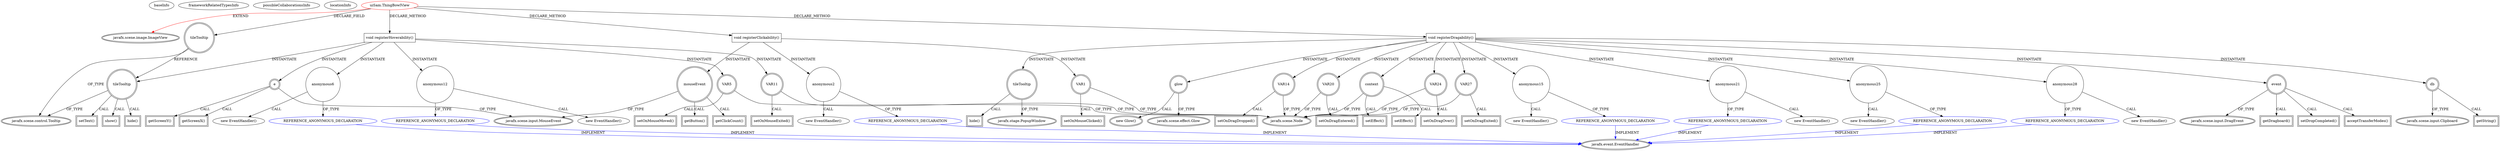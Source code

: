 digraph {
baseInfo[graphId=3892,category="extension_graph",isAnonymous=false,possibleRelation=true]
frameworkRelatedTypesInfo[0="javafx.scene.image.ImageView"]
possibleCollaborationsInfo[0="3892~CLIENT_METHOD_DECLARATION-INSTANTIATION-~javafx.scene.image.ImageView ~javafx.event.EventHandler ~false~true"]
locationInfo[projectName="prashker-KingsSGF",filePath="/prashker-KingsSGF/KingsSGF-master/src/uiSam/ThingBowlView.java",contextSignature="ThingBowlView",graphId="3892"]
0[label="uiSam.ThingBowlView",vertexType="ROOT_CLIENT_CLASS_DECLARATION",isFrameworkType=false,color=red]
1[label="javafx.scene.image.ImageView",vertexType="FRAMEWORK_CLASS_TYPE",isFrameworkType=true,peripheries=2]
2[label="tileTooltip",vertexType="FIELD_DECLARATION",isFrameworkType=true,peripheries=2,shape=circle]
3[label="javafx.scene.control.Tooltip",vertexType="FRAMEWORK_CLASS_TYPE",isFrameworkType=true,peripheries=2]
9[label="void registerClickability()",vertexType="CLIENT_METHOD_DECLARATION",isFrameworkType=false,shape=box]
10[label="VAR1",vertexType="VARIABLE_EXPRESION",isFrameworkType=true,peripheries=2,shape=circle]
12[label="javafx.scene.Node",vertexType="FRAMEWORK_CLASS_TYPE",isFrameworkType=true,peripheries=2]
11[label="setOnMouseClicked()",vertexType="INSIDE_CALL",isFrameworkType=true,peripheries=2,shape=box]
14[label="anonymous2",vertexType="VARIABLE_EXPRESION",isFrameworkType=false,shape=circle]
15[label="REFERENCE_ANONYMOUS_DECLARATION",vertexType="REFERENCE_ANONYMOUS_DECLARATION",isFrameworkType=false,color=blue]
16[label="javafx.event.EventHandler",vertexType="FRAMEWORK_INTERFACE_TYPE",isFrameworkType=true,peripheries=2]
13[label="new EventHandler()",vertexType="CONSTRUCTOR_CALL",isFrameworkType=false]
17[label="mouseEvent",vertexType="VARIABLE_EXPRESION",isFrameworkType=true,peripheries=2,shape=circle]
19[label="javafx.scene.input.MouseEvent",vertexType="FRAMEWORK_CLASS_TYPE",isFrameworkType=true,peripheries=2]
18[label="getButton()",vertexType="INSIDE_CALL",isFrameworkType=true,peripheries=2,shape=box]
21[label="getClickCount()",vertexType="INSIDE_CALL",isFrameworkType=true,peripheries=2,shape=box]
22[label="void registerHoverability()",vertexType="CLIENT_METHOD_DECLARATION",isFrameworkType=false,shape=box]
23[label="VAR5",vertexType="VARIABLE_EXPRESION",isFrameworkType=true,peripheries=2,shape=circle]
24[label="setOnMouseMoved()",vertexType="INSIDE_CALL",isFrameworkType=true,peripheries=2,shape=box]
27[label="anonymous6",vertexType="VARIABLE_EXPRESION",isFrameworkType=false,shape=circle]
28[label="REFERENCE_ANONYMOUS_DECLARATION",vertexType="REFERENCE_ANONYMOUS_DECLARATION",isFrameworkType=false,color=blue]
26[label="new EventHandler()",vertexType="CONSTRUCTOR_CALL",isFrameworkType=false]
30[label="tileTooltip",vertexType="VARIABLE_EXPRESION",isFrameworkType=true,peripheries=2,shape=circle]
31[label="setText()",vertexType="INSIDE_CALL",isFrameworkType=true,peripheries=2,shape=box]
34[label="show()",vertexType="INSIDE_CALL",isFrameworkType=true,peripheries=2,shape=box]
35[label="e",vertexType="VARIABLE_EXPRESION",isFrameworkType=true,peripheries=2,shape=circle]
36[label="getScreenX()",vertexType="INSIDE_CALL",isFrameworkType=true,peripheries=2,shape=box]
39[label="getScreenY()",vertexType="INSIDE_CALL",isFrameworkType=true,peripheries=2,shape=box]
40[label="VAR11",vertexType="VARIABLE_EXPRESION",isFrameworkType=true,peripheries=2,shape=circle]
41[label="setOnMouseExited()",vertexType="INSIDE_CALL",isFrameworkType=true,peripheries=2,shape=box]
44[label="anonymous12",vertexType="VARIABLE_EXPRESION",isFrameworkType=false,shape=circle]
45[label="REFERENCE_ANONYMOUS_DECLARATION",vertexType="REFERENCE_ANONYMOUS_DECLARATION",isFrameworkType=false,color=blue]
43[label="new EventHandler()",vertexType="CONSTRUCTOR_CALL",isFrameworkType=false]
48[label="hide()",vertexType="INSIDE_CALL",isFrameworkType=true,peripheries=2,shape=box]
49[label="void registerDragability()",vertexType="CLIENT_METHOD_DECLARATION",isFrameworkType=false,shape=box]
50[label="VAR14",vertexType="VARIABLE_EXPRESION",isFrameworkType=true,peripheries=2,shape=circle]
51[label="setOnDragDropped()",vertexType="INSIDE_CALL",isFrameworkType=true,peripheries=2,shape=box]
54[label="anonymous15",vertexType="VARIABLE_EXPRESION",isFrameworkType=false,shape=circle]
55[label="REFERENCE_ANONYMOUS_DECLARATION",vertexType="REFERENCE_ANONYMOUS_DECLARATION",isFrameworkType=false,color=blue]
53[label="new EventHandler()",vertexType="CONSTRUCTOR_CALL",isFrameworkType=false]
57[label="event",vertexType="VARIABLE_EXPRESION",isFrameworkType=true,peripheries=2,shape=circle]
59[label="javafx.scene.input.DragEvent",vertexType="FRAMEWORK_CLASS_TYPE",isFrameworkType=true,peripheries=2]
58[label="getDragboard()",vertexType="INSIDE_CALL",isFrameworkType=true,peripheries=2,shape=box]
60[label="db",vertexType="VARIABLE_EXPRESION",isFrameworkType=true,peripheries=2,shape=circle]
62[label="javafx.scene.input.Clipboard",vertexType="FRAMEWORK_CLASS_TYPE",isFrameworkType=true,peripheries=2]
61[label="getString()",vertexType="INSIDE_CALL",isFrameworkType=true,peripheries=2,shape=box]
64[label="setDropCompleted()",vertexType="INSIDE_CALL",isFrameworkType=true,peripheries=2,shape=box]
65[label="tileTooltip",vertexType="VARIABLE_EXPRESION",isFrameworkType=true,peripheries=2,shape=circle]
67[label="javafx.stage.PopupWindow",vertexType="FRAMEWORK_CLASS_TYPE",isFrameworkType=true,peripheries=2]
66[label="hide()",vertexType="INSIDE_CALL",isFrameworkType=true,peripheries=2,shape=box]
68[label="VAR20",vertexType="VARIABLE_EXPRESION",isFrameworkType=true,peripheries=2,shape=circle]
69[label="setOnDragEntered()",vertexType="INSIDE_CALL",isFrameworkType=true,peripheries=2,shape=box]
72[label="anonymous21",vertexType="VARIABLE_EXPRESION",isFrameworkType=false,shape=circle]
73[label="REFERENCE_ANONYMOUS_DECLARATION",vertexType="REFERENCE_ANONYMOUS_DECLARATION",isFrameworkType=false,color=blue]
71[label="new EventHandler()",vertexType="CONSTRUCTOR_CALL",isFrameworkType=false]
76[label="glow",vertexType="VARIABLE_EXPRESION",isFrameworkType=true,peripheries=2,shape=circle]
77[label="javafx.scene.effect.Glow",vertexType="FRAMEWORK_CLASS_TYPE",isFrameworkType=true,peripheries=2]
75[label="new Glow()",vertexType="CONSTRUCTOR_CALL",isFrameworkType=true,peripheries=2]
78[label="context",vertexType="VARIABLE_EXPRESION",isFrameworkType=true,peripheries=2,shape=circle]
79[label="setEffect()",vertexType="INSIDE_CALL",isFrameworkType=true,peripheries=2,shape=box]
81[label="VAR24",vertexType="VARIABLE_EXPRESION",isFrameworkType=true,peripheries=2,shape=circle]
82[label="setOnDragOver()",vertexType="INSIDE_CALL",isFrameworkType=true,peripheries=2,shape=box]
85[label="anonymous25",vertexType="VARIABLE_EXPRESION",isFrameworkType=false,shape=circle]
86[label="REFERENCE_ANONYMOUS_DECLARATION",vertexType="REFERENCE_ANONYMOUS_DECLARATION",isFrameworkType=false,color=blue]
84[label="new EventHandler()",vertexType="CONSTRUCTOR_CALL",isFrameworkType=false]
89[label="acceptTransferModes()",vertexType="INSIDE_CALL",isFrameworkType=true,peripheries=2,shape=box]
90[label="VAR27",vertexType="VARIABLE_EXPRESION",isFrameworkType=true,peripheries=2,shape=circle]
91[label="setOnDragExited()",vertexType="INSIDE_CALL",isFrameworkType=true,peripheries=2,shape=box]
94[label="anonymous28",vertexType="VARIABLE_EXPRESION",isFrameworkType=false,shape=circle]
95[label="REFERENCE_ANONYMOUS_DECLARATION",vertexType="REFERENCE_ANONYMOUS_DECLARATION",isFrameworkType=false,color=blue]
93[label="new EventHandler()",vertexType="CONSTRUCTOR_CALL",isFrameworkType=false]
98[label="setEffect()",vertexType="INSIDE_CALL",isFrameworkType=true,peripheries=2,shape=box]
0->1[label="EXTEND",color=red]
0->2[label="DECLARE_FIELD"]
2->3[label="OF_TYPE"]
0->9[label="DECLARE_METHOD"]
9->10[label="INSTANTIATE"]
10->12[label="OF_TYPE"]
10->11[label="CALL"]
9->14[label="INSTANTIATE"]
15->16[label="IMPLEMENT",color=blue]
14->15[label="OF_TYPE"]
14->13[label="CALL"]
9->17[label="INSTANTIATE"]
17->19[label="OF_TYPE"]
17->18[label="CALL"]
17->21[label="CALL"]
0->22[label="DECLARE_METHOD"]
22->23[label="INSTANTIATE"]
23->12[label="OF_TYPE"]
23->24[label="CALL"]
22->27[label="INSTANTIATE"]
28->16[label="IMPLEMENT",color=blue]
27->28[label="OF_TYPE"]
27->26[label="CALL"]
22->30[label="INSTANTIATE"]
2->30[label="REFERENCE"]
30->3[label="OF_TYPE"]
30->31[label="CALL"]
30->34[label="CALL"]
22->35[label="INSTANTIATE"]
35->19[label="OF_TYPE"]
35->36[label="CALL"]
35->39[label="CALL"]
22->40[label="INSTANTIATE"]
40->12[label="OF_TYPE"]
40->41[label="CALL"]
22->44[label="INSTANTIATE"]
45->16[label="IMPLEMENT",color=blue]
44->45[label="OF_TYPE"]
44->43[label="CALL"]
30->48[label="CALL"]
0->49[label="DECLARE_METHOD"]
49->50[label="INSTANTIATE"]
50->12[label="OF_TYPE"]
50->51[label="CALL"]
49->54[label="INSTANTIATE"]
55->16[label="IMPLEMENT",color=blue]
54->55[label="OF_TYPE"]
54->53[label="CALL"]
49->57[label="INSTANTIATE"]
57->59[label="OF_TYPE"]
57->58[label="CALL"]
49->60[label="INSTANTIATE"]
60->62[label="OF_TYPE"]
60->61[label="CALL"]
57->64[label="CALL"]
49->65[label="INSTANTIATE"]
65->67[label="OF_TYPE"]
65->66[label="CALL"]
49->68[label="INSTANTIATE"]
68->12[label="OF_TYPE"]
68->69[label="CALL"]
49->72[label="INSTANTIATE"]
73->16[label="IMPLEMENT",color=blue]
72->73[label="OF_TYPE"]
72->71[label="CALL"]
49->76[label="INSTANTIATE"]
76->77[label="OF_TYPE"]
76->75[label="CALL"]
49->78[label="INSTANTIATE"]
78->12[label="OF_TYPE"]
78->79[label="CALL"]
49->81[label="INSTANTIATE"]
81->12[label="OF_TYPE"]
81->82[label="CALL"]
49->85[label="INSTANTIATE"]
86->16[label="IMPLEMENT",color=blue]
85->86[label="OF_TYPE"]
85->84[label="CALL"]
57->89[label="CALL"]
49->90[label="INSTANTIATE"]
90->12[label="OF_TYPE"]
90->91[label="CALL"]
49->94[label="INSTANTIATE"]
95->16[label="IMPLEMENT",color=blue]
94->95[label="OF_TYPE"]
94->93[label="CALL"]
78->98[label="CALL"]
}
